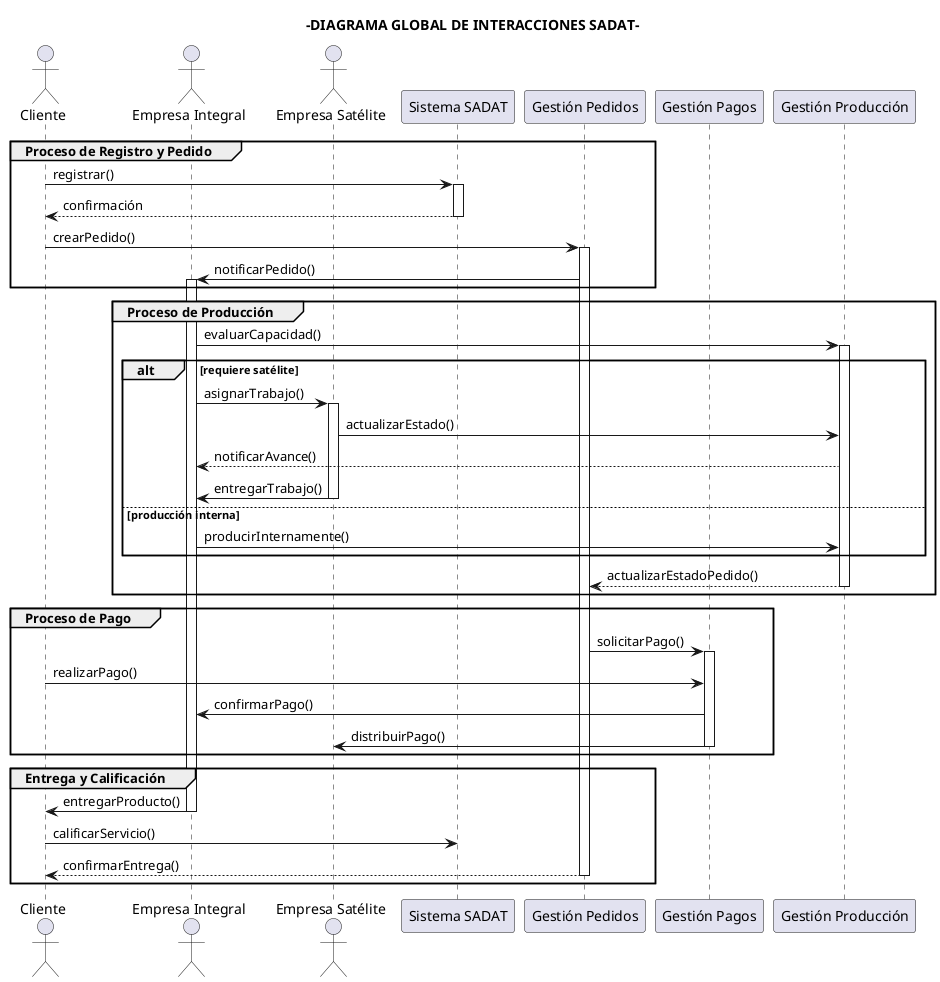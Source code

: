 @startuml
title -DIAGRAMA GLOBAL DE INTERACCIONES SADAT-

actor Cliente as CL
actor "Empresa Integral" as EI
actor "Empresa Satélite" as ES
participant "Sistema SADAT" as SYS
participant "Gestión Pedidos" as GP
participant "Gestión Pagos" as GPAY
participant "Gestión Producción" as GPROD
  
  group Proceso de Registro y Pedido
    CL -> SYS : registrar()
    activate SYS
    SYS --> CL : confirmación
    deactivate SYS
    
    CL -> GP : crearPedido()
    activate GP
    GP -> EI : notificarPedido()
    activate EI
  end
  
  group Proceso de Producción
    EI -> GPROD : evaluarCapacidad()
    activate GPROD
    
    alt requiere satélite
      EI -> ES : asignarTrabajo()
      activate ES
      ES -> GPROD : actualizarEstado()
      GPROD --> EI : notificarAvance()
      ES -> EI : entregarTrabajo()
      deactivate ES
    else producción interna
      EI -> GPROD : producirInternamente()
    end
    
    GPROD --> GP : actualizarEstadoPedido()
    deactivate GPROD
  end
  
  group Proceso de Pago
    GP -> GPAY : solicitarPago()
    activate GPAY
    CL -> GPAY : realizarPago()
    GPAY -> EI : confirmarPago()
    GPAY -> ES : distribuirPago()
    deactivate GPAY
  end
  
  group Entrega y Calificación
    EI -> CL : entregarProducto()
    deactivate EI
    CL -> SYS : calificarServicio()
    
    GP --> CL : confirmarEntrega()
    deactivate GP
  end
@enduml